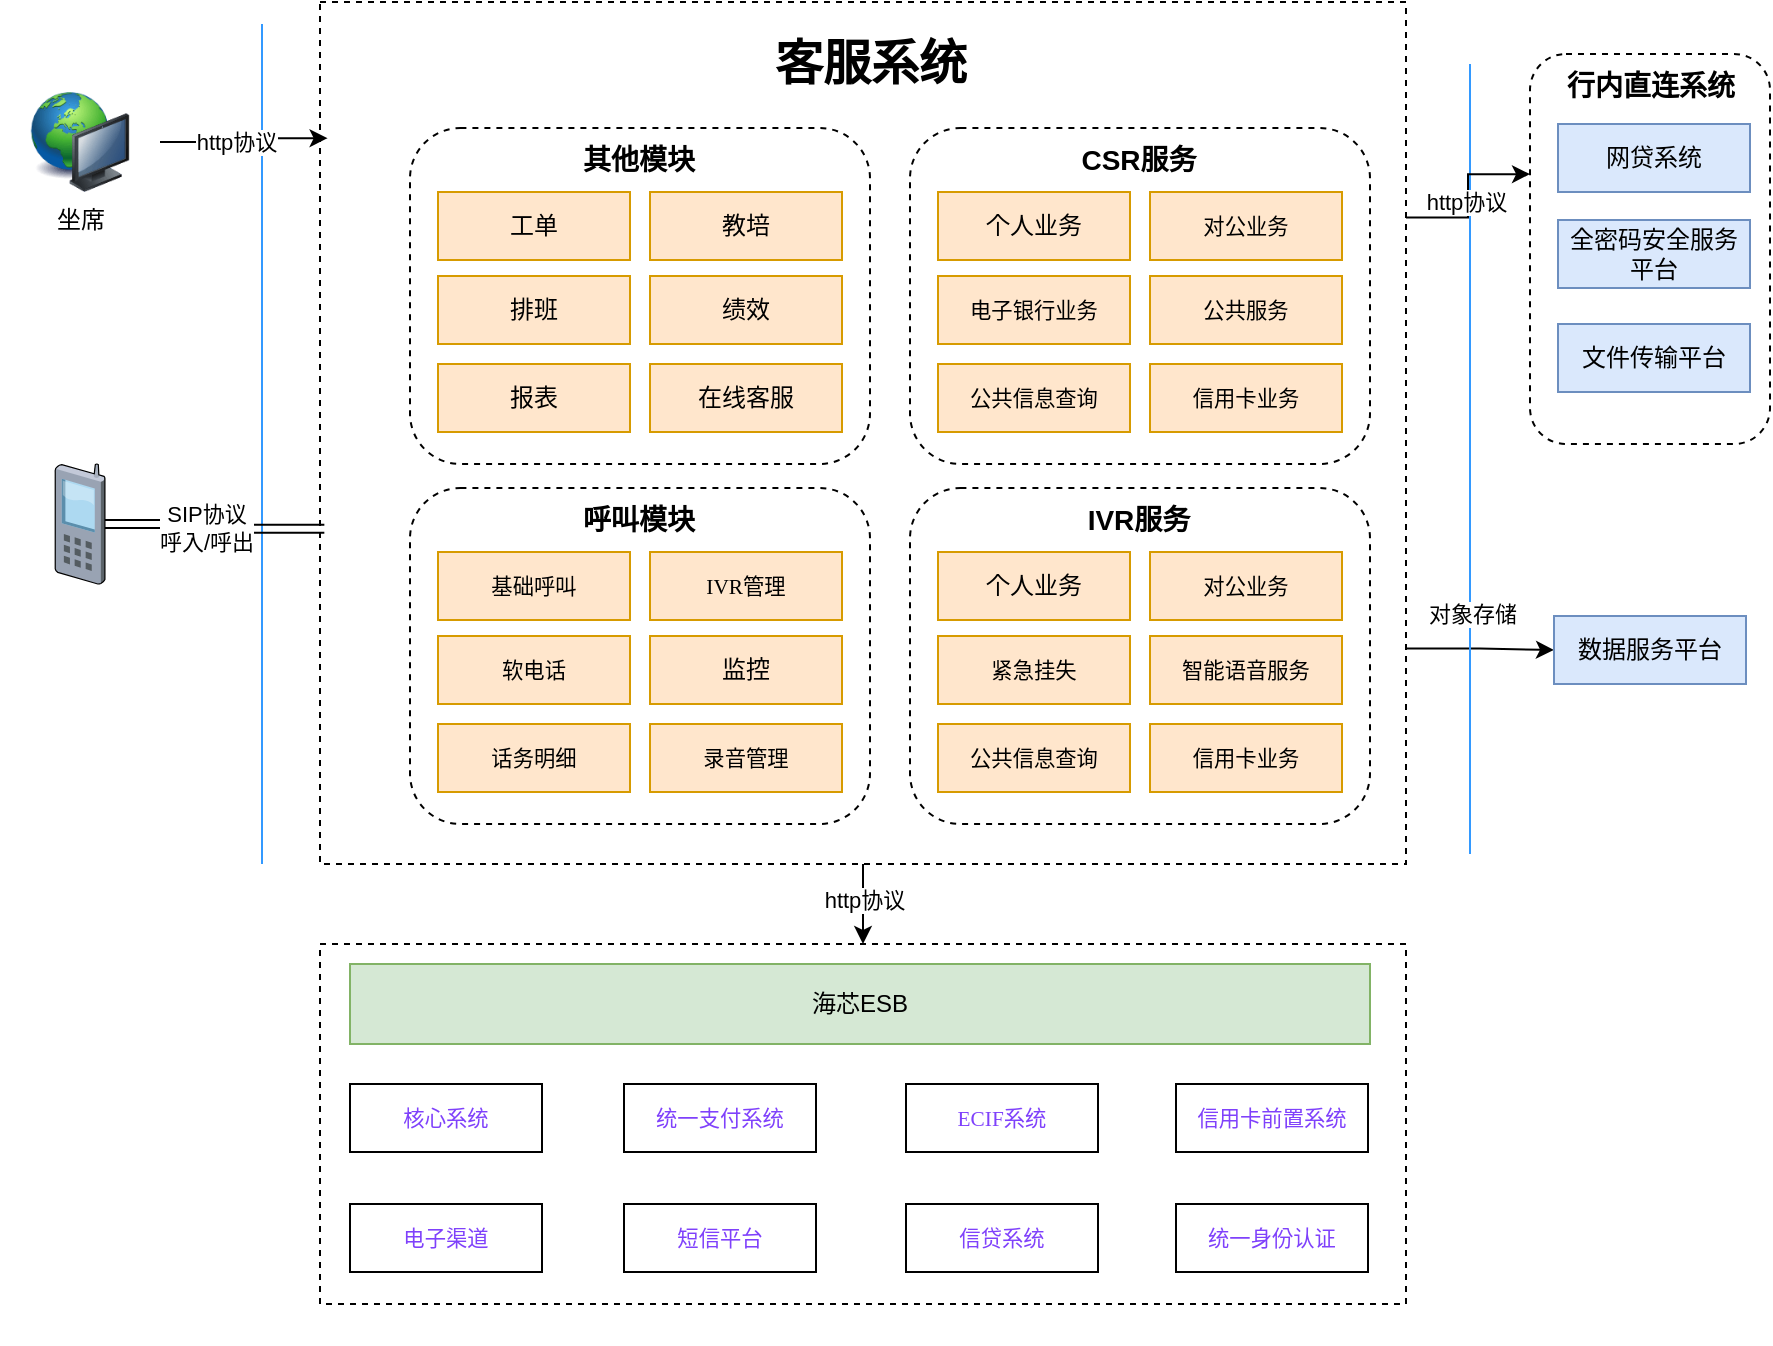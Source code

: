 <mxfile version="25.0.3">
  <diagram name="第 1 页" id="z1AS-CnwqjCaLJEhdLgM">
    <mxGraphModel dx="996" dy="503" grid="1" gridSize="10" guides="1" tooltips="1" connect="1" arrows="1" fold="1" page="1" pageScale="1" pageWidth="827" pageHeight="1169" math="0" shadow="0">
      <root>
        <mxCell id="0" />
        <mxCell id="1" parent="0" />
        <mxCell id="5twSuYtWL3Y_KQBoELRt-119" style="edgeStyle=orthogonalEdgeStyle;rounded=0;orthogonalLoop=1;jettySize=auto;html=1;exitX=0.5;exitY=1;exitDx=0;exitDy=0;" parent="1" source="5twSuYtWL3Y_KQBoELRt-1" target="5twSuYtWL3Y_KQBoELRt-108" edge="1">
          <mxGeometry relative="1" as="geometry">
            <mxPoint x="436.235" y="510" as="targetPoint" />
          </mxGeometry>
        </mxCell>
        <mxCell id="5twSuYtWL3Y_KQBoELRt-121" value="http协议" style="edgeLabel;html=1;align=center;verticalAlign=middle;resizable=0;points=[];" parent="5twSuYtWL3Y_KQBoELRt-119" vertex="1" connectable="0">
          <mxGeometry x="-0.185" y="4" relative="1" as="geometry">
            <mxPoint x="-4" y="1" as="offset" />
          </mxGeometry>
        </mxCell>
        <mxCell id="EVX5sfQxtI5rWK1POcGl-6" style="edgeStyle=orthogonalEdgeStyle;rounded=0;orthogonalLoop=1;jettySize=auto;html=1;exitX=1;exitY=0.75;exitDx=0;exitDy=0;" edge="1" parent="1" source="5twSuYtWL3Y_KQBoELRt-1" target="5twSuYtWL3Y_KQBoELRt-48">
          <mxGeometry relative="1" as="geometry">
            <mxPoint x="770" y="352.5" as="targetPoint" />
          </mxGeometry>
        </mxCell>
        <mxCell id="5twSuYtWL3Y_KQBoELRt-1" value="" style="rounded=0;whiteSpace=wrap;html=1;dashed=1;align=center;glass=0;shadow=0;" parent="1" vertex="1">
          <mxGeometry x="165" y="29" width="543" height="431" as="geometry" />
        </mxCell>
        <mxCell id="5twSuYtWL3Y_KQBoELRt-5" value="坐席" style="image;html=1;image=img/lib/clip_art/computers/Network_128x128.png" parent="1" vertex="1">
          <mxGeometry x="5" y="74" width="80" height="50" as="geometry" />
        </mxCell>
        <mxCell id="5twSuYtWL3Y_KQBoELRt-6" value="" style="endArrow=none;html=1;rounded=0;fillColor=#dae8fc;strokeColor=#3399FF;" parent="1" edge="1">
          <mxGeometry width="50" height="50" relative="1" as="geometry">
            <mxPoint x="136" y="460" as="sourcePoint" />
            <mxPoint x="136" y="40" as="targetPoint" />
          </mxGeometry>
        </mxCell>
        <mxCell id="5twSuYtWL3Y_KQBoELRt-9" value="客服系统" style="text;strokeColor=none;fillColor=none;html=1;fontSize=24;fontStyle=1;verticalAlign=middle;align=center;" parent="1" vertex="1">
          <mxGeometry x="330" y="40" width="220" height="40" as="geometry" />
        </mxCell>
        <mxCell id="5twSuYtWL3Y_KQBoELRt-41" value="" style="endArrow=none;html=1;rounded=0;fillColor=#dae8fc;strokeColor=#3399FF;" parent="1" edge="1">
          <mxGeometry width="50" height="50" relative="1" as="geometry">
            <mxPoint x="740" y="455" as="sourcePoint" />
            <mxPoint x="740" y="60" as="targetPoint" />
          </mxGeometry>
        </mxCell>
        <mxCell id="EVX5sfQxtI5rWK1POcGl-7" value="对象存储" style="edgeLabel;html=1;align=center;verticalAlign=middle;resizable=0;points=[];" vertex="1" connectable="0" parent="5twSuYtWL3Y_KQBoELRt-41">
          <mxGeometry x="-0.39" y="-1" relative="1" as="geometry">
            <mxPoint as="offset" />
          </mxGeometry>
        </mxCell>
        <mxCell id="5twSuYtWL3Y_KQBoELRt-59" value="" style="group" parent="1" vertex="1" connectable="0">
          <mxGeometry x="210" y="90" width="230" height="170" as="geometry" />
        </mxCell>
        <mxCell id="5twSuYtWL3Y_KQBoELRt-25" value="" style="rounded=1;whiteSpace=wrap;html=1;dashed=1;" parent="5twSuYtWL3Y_KQBoELRt-59" vertex="1">
          <mxGeometry y="2" width="230" height="168" as="geometry" />
        </mxCell>
        <mxCell id="5twSuYtWL3Y_KQBoELRt-26" value="&lt;font style=&quot;font-size: 14px;&quot;&gt;其他模块&lt;/font&gt;" style="text;strokeColor=none;fillColor=none;html=1;fontSize=24;fontStyle=1;verticalAlign=middle;align=center;" parent="5twSuYtWL3Y_KQBoELRt-59" vertex="1">
          <mxGeometry x="64" width="100" height="30" as="geometry" />
        </mxCell>
        <mxCell id="5twSuYtWL3Y_KQBoELRt-27" value="工单" style="rounded=0;whiteSpace=wrap;html=1;fillColor=#ffe6cc;strokeColor=#d79b00;" parent="5twSuYtWL3Y_KQBoELRt-59" vertex="1">
          <mxGeometry x="14" y="34" width="96" height="34" as="geometry" />
        </mxCell>
        <mxCell id="5twSuYtWL3Y_KQBoELRt-28" value="排班" style="rounded=0;whiteSpace=wrap;html=1;fillColor=#ffe6cc;strokeColor=#d79b00;" parent="5twSuYtWL3Y_KQBoELRt-59" vertex="1">
          <mxGeometry x="14" y="76" width="96" height="34" as="geometry" />
        </mxCell>
        <mxCell id="5twSuYtWL3Y_KQBoELRt-54" value="教培" style="rounded=0;whiteSpace=wrap;html=1;fillColor=#ffe6cc;strokeColor=#d79b00;" parent="5twSuYtWL3Y_KQBoELRt-59" vertex="1">
          <mxGeometry x="120" y="34" width="96" height="34" as="geometry" />
        </mxCell>
        <mxCell id="5twSuYtWL3Y_KQBoELRt-56" value="绩效" style="rounded=0;whiteSpace=wrap;html=1;fillColor=#ffe6cc;strokeColor=#d79b00;" parent="5twSuYtWL3Y_KQBoELRt-59" vertex="1">
          <mxGeometry x="120" y="76" width="96" height="34" as="geometry" />
        </mxCell>
        <mxCell id="5twSuYtWL3Y_KQBoELRt-57" value="报表" style="rounded=0;whiteSpace=wrap;html=1;fillColor=#ffe6cc;strokeColor=#d79b00;" parent="5twSuYtWL3Y_KQBoELRt-59" vertex="1">
          <mxGeometry x="14" y="120" width="96" height="34" as="geometry" />
        </mxCell>
        <mxCell id="5twSuYtWL3Y_KQBoELRt-58" value="在线客服" style="rounded=0;whiteSpace=wrap;html=1;fillColor=#ffe6cc;strokeColor=#d79b00;" parent="5twSuYtWL3Y_KQBoELRt-59" vertex="1">
          <mxGeometry x="120" y="120" width="96" height="34" as="geometry" />
        </mxCell>
        <mxCell id="5twSuYtWL3Y_KQBoELRt-60" value="" style="group;fontColor=default;" parent="1" vertex="1" connectable="0">
          <mxGeometry x="460" y="90" width="230" height="170" as="geometry" />
        </mxCell>
        <mxCell id="5twSuYtWL3Y_KQBoELRt-61" value="" style="rounded=1;whiteSpace=wrap;html=1;dashed=1;" parent="5twSuYtWL3Y_KQBoELRt-60" vertex="1">
          <mxGeometry y="2" width="230" height="168" as="geometry" />
        </mxCell>
        <mxCell id="5twSuYtWL3Y_KQBoELRt-62" value="&lt;font style=&quot;font-size: 14px;&quot;&gt;CSR服务&lt;/font&gt;" style="text;strokeColor=none;fillColor=none;html=1;fontSize=24;fontStyle=1;verticalAlign=middle;align=center;" parent="5twSuYtWL3Y_KQBoELRt-60" vertex="1">
          <mxGeometry x="64" width="100" height="30" as="geometry" />
        </mxCell>
        <mxCell id="5twSuYtWL3Y_KQBoELRt-63" value="个人业务" style="rounded=0;whiteSpace=wrap;html=1;fillColor=#ffe6cc;strokeColor=#d79b00;" parent="5twSuYtWL3Y_KQBoELRt-60" vertex="1">
          <mxGeometry x="14" y="34" width="96" height="34" as="geometry" />
        </mxCell>
        <mxCell id="5twSuYtWL3Y_KQBoELRt-64" value="&lt;span style=&quot;font-family: &amp;quot;Microsoft YaHei&amp;quot;; font-size: 8pt; background-color: transparent;&quot;&gt;电子银行业务&lt;/span&gt;" style="rounded=0;whiteSpace=wrap;html=1;fillColor=#ffe6cc;strokeColor=#d79b00;fontColor=default;" parent="5twSuYtWL3Y_KQBoELRt-60" vertex="1">
          <mxGeometry x="14" y="76" width="96" height="34" as="geometry" />
        </mxCell>
        <mxCell id="5twSuYtWL3Y_KQBoELRt-65" value="&lt;span style=&quot;font-family: &amp;quot;Microsoft YaHei&amp;quot;; font-size: 8pt; background-color: transparent;&quot;&gt;对公业务&lt;/span&gt;" style="rounded=0;whiteSpace=wrap;html=1;fillColor=#ffe6cc;strokeColor=#d79b00;fontColor=default;" parent="5twSuYtWL3Y_KQBoELRt-60" vertex="1">
          <mxGeometry x="120" y="34" width="96" height="34" as="geometry" />
        </mxCell>
        <mxCell id="5twSuYtWL3Y_KQBoELRt-66" value="&lt;span style=&quot;font-family: &amp;quot;Microsoft YaHei&amp;quot;; font-size: 8pt; background-color: transparent;&quot;&gt;公共服务&lt;/span&gt;" style="rounded=0;whiteSpace=wrap;html=1;fillColor=#ffe6cc;strokeColor=#d79b00;fontColor=default;" parent="5twSuYtWL3Y_KQBoELRt-60" vertex="1">
          <mxGeometry x="120" y="76" width="96" height="34" as="geometry" />
        </mxCell>
        <mxCell id="5twSuYtWL3Y_KQBoELRt-67" value="&lt;span style=&quot;font-family: &amp;quot;Microsoft YaHei&amp;quot;; font-size: 8pt; background-color: transparent;&quot;&gt;公共信息查询&lt;/span&gt;" style="rounded=0;whiteSpace=wrap;html=1;fillColor=#ffe6cc;strokeColor=#d79b00;fontColor=default;" parent="5twSuYtWL3Y_KQBoELRt-60" vertex="1">
          <mxGeometry x="14" y="120" width="96" height="34" as="geometry" />
        </mxCell>
        <mxCell id="5twSuYtWL3Y_KQBoELRt-68" value="&lt;span style=&quot;font-family: &amp;quot;Microsoft YaHei&amp;quot;; font-size: 8pt; background-color: transparent;&quot;&gt;信用卡业务&lt;/span&gt;" style="rounded=0;whiteSpace=wrap;html=1;fillColor=#ffe6cc;strokeColor=#d79b00;fontColor=default;" parent="5twSuYtWL3Y_KQBoELRt-60" vertex="1">
          <mxGeometry x="120" y="120" width="96" height="34" as="geometry" />
        </mxCell>
        <mxCell id="5twSuYtWL3Y_KQBoELRt-73" value="" style="group" parent="1" vertex="1" connectable="0">
          <mxGeometry x="210" y="270" width="230" height="170" as="geometry" />
        </mxCell>
        <mxCell id="5twSuYtWL3Y_KQBoELRt-74" value="" style="rounded=1;whiteSpace=wrap;html=1;dashed=1;" parent="5twSuYtWL3Y_KQBoELRt-73" vertex="1">
          <mxGeometry y="2" width="230" height="168" as="geometry" />
        </mxCell>
        <mxCell id="5twSuYtWL3Y_KQBoELRt-75" value="&lt;font style=&quot;font-size: 14px;&quot;&gt;呼叫模块&lt;/font&gt;" style="text;strokeColor=none;fillColor=none;html=1;fontSize=24;fontStyle=1;verticalAlign=middle;align=center;" parent="5twSuYtWL3Y_KQBoELRt-73" vertex="1">
          <mxGeometry x="64" width="100" height="30" as="geometry" />
        </mxCell>
        <mxCell id="5twSuYtWL3Y_KQBoELRt-76" value="&lt;span style=&quot;font-family: &amp;quot;Microsoft YaHei&amp;quot;; font-size: 8pt; background-color: transparent;&quot;&gt;基础呼叫&lt;/span&gt;" style="rounded=0;whiteSpace=wrap;html=1;fillColor=#ffe6cc;strokeColor=#d79b00;fontColor=#000000;" parent="5twSuYtWL3Y_KQBoELRt-73" vertex="1">
          <mxGeometry x="14" y="34" width="96" height="34" as="geometry" />
        </mxCell>
        <mxCell id="5twSuYtWL3Y_KQBoELRt-77" value="&lt;span style=&quot;font-family: &amp;quot;Microsoft YaHei&amp;quot;; font-size: 8pt; background-color: transparent;&quot;&gt;软电话&lt;/span&gt;" style="rounded=0;whiteSpace=wrap;html=1;fillColor=#ffe6cc;strokeColor=#d79b00;fontColor=#000000;" parent="5twSuYtWL3Y_KQBoELRt-73" vertex="1">
          <mxGeometry x="14" y="76" width="96" height="34" as="geometry" />
        </mxCell>
        <mxCell id="5twSuYtWL3Y_KQBoELRt-78" value="&lt;span style=&quot;font-family: &amp;quot;Microsoft YaHei&amp;quot;; font-size: 8pt; background-color: transparent;&quot;&gt;IVR管理&lt;/span&gt;" style="rounded=0;whiteSpace=wrap;html=1;fillColor=#ffe6cc;strokeColor=#d79b00;fontColor=#000000;" parent="5twSuYtWL3Y_KQBoELRt-73" vertex="1">
          <mxGeometry x="120" y="34" width="96" height="34" as="geometry" />
        </mxCell>
        <mxCell id="5twSuYtWL3Y_KQBoELRt-79" value="监控" style="rounded=0;whiteSpace=wrap;html=1;fillColor=#ffe6cc;strokeColor=#d79b00;" parent="5twSuYtWL3Y_KQBoELRt-73" vertex="1">
          <mxGeometry x="120" y="76" width="96" height="34" as="geometry" />
        </mxCell>
        <mxCell id="5twSuYtWL3Y_KQBoELRt-80" value="&lt;span style=&quot;font-family: &amp;quot;Microsoft YaHei&amp;quot;; font-size: 8pt; background-color: transparent;&quot;&gt;话务明细&lt;/span&gt;" style="rounded=0;whiteSpace=wrap;html=1;fillColor=#ffe6cc;strokeColor=#d79b00;fontColor=#000000;" parent="5twSuYtWL3Y_KQBoELRt-73" vertex="1">
          <mxGeometry x="14" y="120" width="96" height="34" as="geometry" />
        </mxCell>
        <mxCell id="5twSuYtWL3Y_KQBoELRt-81" value="&lt;span style=&quot;font-family: &amp;quot;Microsoft YaHei&amp;quot;; font-size: 8pt; background-color: transparent;&quot;&gt;录音管理&lt;/span&gt;" style="rounded=0;whiteSpace=wrap;html=1;fillColor=#ffe6cc;strokeColor=#d79b00;fontColor=#000000;" parent="5twSuYtWL3Y_KQBoELRt-73" vertex="1">
          <mxGeometry x="120" y="120" width="96" height="34" as="geometry" />
        </mxCell>
        <mxCell id="5twSuYtWL3Y_KQBoELRt-82" value="" style="group;fontColor=default;" parent="1" vertex="1" connectable="0">
          <mxGeometry x="460" y="270" width="230" height="170" as="geometry" />
        </mxCell>
        <mxCell id="5twSuYtWL3Y_KQBoELRt-83" value="" style="rounded=1;whiteSpace=wrap;html=1;dashed=1;" parent="5twSuYtWL3Y_KQBoELRt-82" vertex="1">
          <mxGeometry y="2" width="230" height="168" as="geometry" />
        </mxCell>
        <mxCell id="5twSuYtWL3Y_KQBoELRt-84" value="&lt;font style=&quot;font-size: 14px;&quot;&gt;IVR服务&lt;/font&gt;" style="text;strokeColor=none;fillColor=none;html=1;fontSize=24;fontStyle=1;verticalAlign=middle;align=center;" parent="5twSuYtWL3Y_KQBoELRt-82" vertex="1">
          <mxGeometry x="64" width="100" height="30" as="geometry" />
        </mxCell>
        <mxCell id="5twSuYtWL3Y_KQBoELRt-85" value="个人业务" style="rounded=0;whiteSpace=wrap;html=1;fillColor=#ffe6cc;strokeColor=#d79b00;" parent="5twSuYtWL3Y_KQBoELRt-82" vertex="1">
          <mxGeometry x="14" y="34" width="96" height="34" as="geometry" />
        </mxCell>
        <mxCell id="5twSuYtWL3Y_KQBoELRt-86" value="&lt;span style=&quot;font-family: &amp;quot;Microsoft YaHei&amp;quot;; font-size: 8pt; background-color: transparent;&quot;&gt;紧急挂失&lt;/span&gt;" style="rounded=0;whiteSpace=wrap;html=1;fillColor=#ffe6cc;strokeColor=#d79b00;fontColor=default;" parent="5twSuYtWL3Y_KQBoELRt-82" vertex="1">
          <mxGeometry x="14" y="76" width="96" height="34" as="geometry" />
        </mxCell>
        <mxCell id="5twSuYtWL3Y_KQBoELRt-87" value="&lt;span style=&quot;font-family: &amp;quot;Microsoft YaHei&amp;quot;; font-size: 8pt; background-color: transparent;&quot;&gt;对公业务&lt;/span&gt;" style="rounded=0;whiteSpace=wrap;html=1;fillColor=#ffe6cc;strokeColor=#d79b00;fontColor=default;" parent="5twSuYtWL3Y_KQBoELRt-82" vertex="1">
          <mxGeometry x="120" y="34" width="96" height="34" as="geometry" />
        </mxCell>
        <mxCell id="5twSuYtWL3Y_KQBoELRt-88" value="&lt;span style=&quot;font-family: &amp;quot;Microsoft YaHei&amp;quot;; font-size: 8pt; background-color: transparent;&quot;&gt;智能语音服务&lt;/span&gt;" style="rounded=0;whiteSpace=wrap;html=1;fillColor=#ffe6cc;strokeColor=#d79b00;fontColor=default;" parent="5twSuYtWL3Y_KQBoELRt-82" vertex="1">
          <mxGeometry x="120" y="76" width="96" height="34" as="geometry" />
        </mxCell>
        <mxCell id="5twSuYtWL3Y_KQBoELRt-89" value="&lt;span style=&quot;font-family: &amp;quot;Microsoft YaHei&amp;quot;; font-size: 8pt; background-color: transparent;&quot;&gt;公共信息查询&lt;/span&gt;" style="rounded=0;whiteSpace=wrap;html=1;fillColor=#ffe6cc;strokeColor=#d79b00;fontColor=default;" parent="5twSuYtWL3Y_KQBoELRt-82" vertex="1">
          <mxGeometry x="14" y="120" width="96" height="34" as="geometry" />
        </mxCell>
        <mxCell id="5twSuYtWL3Y_KQBoELRt-90" value="&lt;span style=&quot;font-family: &amp;quot;Microsoft YaHei&amp;quot;; font-size: 8pt; background-color: transparent;&quot;&gt;信用卡业务&lt;/span&gt;" style="rounded=0;whiteSpace=wrap;html=1;fillColor=#ffe6cc;strokeColor=#d79b00;fontColor=default;" parent="5twSuYtWL3Y_KQBoELRt-82" vertex="1">
          <mxGeometry x="120" y="120" width="96" height="34" as="geometry" />
        </mxCell>
        <mxCell id="5twSuYtWL3Y_KQBoELRt-91" style="edgeStyle=orthogonalEdgeStyle;rounded=0;orthogonalLoop=1;jettySize=auto;html=1;exitX=1;exitY=0.5;exitDx=0;exitDy=0;entryX=0.007;entryY=0.158;entryDx=0;entryDy=0;entryPerimeter=0;" parent="1" source="5twSuYtWL3Y_KQBoELRt-5" target="5twSuYtWL3Y_KQBoELRt-1" edge="1">
          <mxGeometry relative="1" as="geometry">
            <mxPoint x="141.887" y="115.019" as="targetPoint" />
          </mxGeometry>
        </mxCell>
        <mxCell id="5twSuYtWL3Y_KQBoELRt-92" value="http协议" style="edgeLabel;html=1;align=center;verticalAlign=middle;resizable=0;points=[];" parent="5twSuYtWL3Y_KQBoELRt-91" vertex="1" connectable="0">
          <mxGeometry x="-0.059" y="2" relative="1" as="geometry">
            <mxPoint as="offset" />
          </mxGeometry>
        </mxCell>
        <mxCell id="5twSuYtWL3Y_KQBoELRt-93" style="edgeStyle=orthogonalEdgeStyle;rounded=0;orthogonalLoop=1;jettySize=auto;html=1;exitX=1;exitY=0.25;exitDx=0;exitDy=0;entryX=0;entryY=0.308;entryDx=0;entryDy=0;entryPerimeter=0;" parent="1" source="5twSuYtWL3Y_KQBoELRt-1" target="5twSuYtWL3Y_KQBoELRt-46" edge="1">
          <mxGeometry relative="1" as="geometry" />
        </mxCell>
        <mxCell id="5twSuYtWL3Y_KQBoELRt-94" value="http协议" style="edgeLabel;html=1;align=center;verticalAlign=middle;resizable=0;points=[];" parent="5twSuYtWL3Y_KQBoELRt-93" vertex="1" connectable="0">
          <mxGeometry x="-0.074" y="2" relative="1" as="geometry">
            <mxPoint x="1" as="offset" />
          </mxGeometry>
        </mxCell>
        <mxCell id="5twSuYtWL3Y_KQBoELRt-97" value="" style="edgeStyle=orthogonalEdgeStyle;rounded=0;orthogonalLoop=1;jettySize=auto;html=1;entryX=0.004;entryY=0.611;entryDx=0;entryDy=0;entryPerimeter=0;shape=link;" parent="1" source="5twSuYtWL3Y_KQBoELRt-96" target="5twSuYtWL3Y_KQBoELRt-1" edge="1">
          <mxGeometry relative="1" as="geometry" />
        </mxCell>
        <mxCell id="5twSuYtWL3Y_KQBoELRt-102" value="SIP协议&lt;div&gt;呼入/呼出&lt;/div&gt;" style="edgeLabel;html=1;align=center;verticalAlign=middle;resizable=0;points=[];" parent="5twSuYtWL3Y_KQBoELRt-97" vertex="1" connectable="0">
          <mxGeometry x="-0.005" y="-1" relative="1" as="geometry">
            <mxPoint x="-3" as="offset" />
          </mxGeometry>
        </mxCell>
        <mxCell id="5twSuYtWL3Y_KQBoELRt-96" value="" style="verticalLabelPosition=bottom;sketch=0;aspect=fixed;html=1;verticalAlign=top;strokeColor=none;align=center;outlineConnect=0;shape=mxgraph.citrix.cell_phone;" parent="1" vertex="1">
          <mxGeometry x="32.5" y="260" width="25" height="60" as="geometry" />
        </mxCell>
        <mxCell id="5twSuYtWL3Y_KQBoELRt-118" value="" style="group" parent="1" vertex="1" connectable="0">
          <mxGeometry x="165" y="500" width="543" height="200" as="geometry" />
        </mxCell>
        <mxCell id="5twSuYtWL3Y_KQBoELRt-108" value="" style="rounded=0;whiteSpace=wrap;html=1;dashed=1;align=center;glass=0;shadow=0;" parent="5twSuYtWL3Y_KQBoELRt-118" vertex="1">
          <mxGeometry width="543" height="180" as="geometry" />
        </mxCell>
        <mxCell id="5twSuYtWL3Y_KQBoELRt-109" value="海芯ESB" style="rounded=0;whiteSpace=wrap;html=1;fillColor=#d5e8d4;strokeColor=#82b366;" parent="5twSuYtWL3Y_KQBoELRt-118" vertex="1">
          <mxGeometry x="15" y="10" width="510" height="40" as="geometry" />
        </mxCell>
        <mxCell id="5twSuYtWL3Y_KQBoELRt-110" value="&lt;span style=&quot;font-family:&#39;Microsoft YaHei&#39;; font-size:8pt; color:#7f41fb; background-color:transparent;&quot;&gt;核心系统&lt;/span&gt;" style="rounded=0;whiteSpace=wrap;html=1;" parent="5twSuYtWL3Y_KQBoELRt-118" vertex="1">
          <mxGeometry x="15" y="70" width="96" height="34" as="geometry" />
        </mxCell>
        <mxCell id="5twSuYtWL3Y_KQBoELRt-111" value="&lt;span style=&quot;font-family:&#39;Microsoft YaHei&#39;; font-size:8pt; color:#7f41fb; background-color:transparent;&quot;&gt;统一支付系统&lt;/span&gt;" style="rounded=0;whiteSpace=wrap;html=1;" parent="5twSuYtWL3Y_KQBoELRt-118" vertex="1">
          <mxGeometry x="152" y="70" width="96" height="34" as="geometry" />
        </mxCell>
        <mxCell id="5twSuYtWL3Y_KQBoELRt-112" value="&lt;span style=&quot;font-family:&#39;Microsoft YaHei&#39;; font-size:8pt; color:#7f41fb; background-color:transparent;&quot;&gt;ECIF系统&lt;/span&gt;" style="rounded=0;whiteSpace=wrap;html=1;" parent="5twSuYtWL3Y_KQBoELRt-118" vertex="1">
          <mxGeometry x="293" y="70" width="96" height="34" as="geometry" />
        </mxCell>
        <mxCell id="5twSuYtWL3Y_KQBoELRt-113" value="&lt;span style=&quot;font-family:&#39;Microsoft YaHei&#39;; font-size:8pt; color:#7f41fb; background-color:transparent;&quot;&gt;信用卡前置系统&lt;/span&gt;" style="rounded=0;whiteSpace=wrap;html=1;" parent="5twSuYtWL3Y_KQBoELRt-118" vertex="1">
          <mxGeometry x="428" y="70" width="96" height="34" as="geometry" />
        </mxCell>
        <mxCell id="5twSuYtWL3Y_KQBoELRt-114" value="&lt;span style=&quot;font-family:&#39;Microsoft YaHei&#39;; font-size:8pt; color:#7f41fb; background-color:transparent;&quot;&gt;电子渠道&lt;/span&gt;" style="rounded=0;whiteSpace=wrap;html=1;" parent="5twSuYtWL3Y_KQBoELRt-118" vertex="1">
          <mxGeometry x="15" y="130" width="96" height="34" as="geometry" />
        </mxCell>
        <mxCell id="5twSuYtWL3Y_KQBoELRt-115" value="&lt;span style=&quot;font-family:&#39;Microsoft YaHei&#39;; font-size:8pt; color:#7f41fb; background-color:transparent;&quot;&gt;短信平台&lt;/span&gt;" style="rounded=0;whiteSpace=wrap;html=1;" parent="5twSuYtWL3Y_KQBoELRt-118" vertex="1">
          <mxGeometry x="152" y="130" width="96" height="34" as="geometry" />
        </mxCell>
        <mxCell id="5twSuYtWL3Y_KQBoELRt-116" value="&lt;span style=&quot;font-family:&#39;Microsoft YaHei&#39;; font-size:8pt; color:#7f41fb; background-color:transparent;&quot;&gt;信贷系统&lt;/span&gt;" style="rounded=0;whiteSpace=wrap;html=1;" parent="5twSuYtWL3Y_KQBoELRt-118" vertex="1">
          <mxGeometry x="293" y="130" width="96" height="34" as="geometry" />
        </mxCell>
        <mxCell id="5twSuYtWL3Y_KQBoELRt-117" value="&lt;span style=&quot;font-family:&#39;Microsoft YaHei&#39;; font-size:8pt; color:#7f41fb; background-color:transparent;&quot;&gt;统一身份认证&lt;/span&gt;" style="rounded=0;whiteSpace=wrap;html=1;" parent="5twSuYtWL3Y_KQBoELRt-118" vertex="1">
          <mxGeometry x="428" y="130" width="96" height="34" as="geometry" />
        </mxCell>
        <mxCell id="5twSuYtWL3Y_KQBoELRt-46" value="" style="rounded=1;whiteSpace=wrap;html=1;dashed=1;" parent="1" vertex="1">
          <mxGeometry x="770" y="55" width="120" height="195" as="geometry" />
        </mxCell>
        <mxCell id="5twSuYtWL3Y_KQBoELRt-47" value="&lt;font style=&quot;font-size: 14px;&quot;&gt;行内直连系统&lt;/font&gt;" style="text;strokeColor=none;fillColor=none;html=1;fontSize=24;fontStyle=1;verticalAlign=middle;align=center;" parent="1" vertex="1">
          <mxGeometry x="780" y="53" width="100" height="30" as="geometry" />
        </mxCell>
        <mxCell id="5twSuYtWL3Y_KQBoELRt-48" value="数据服务平台" style="rounded=0;whiteSpace=wrap;html=1;fillColor=#dae8fc;strokeColor=#6c8ebf;" parent="1" vertex="1">
          <mxGeometry x="782" y="336" width="96" height="34" as="geometry" />
        </mxCell>
        <mxCell id="5twSuYtWL3Y_KQBoELRt-49" value="网贷系统" style="rounded=0;whiteSpace=wrap;html=1;fillColor=#dae8fc;strokeColor=#6c8ebf;" parent="1" vertex="1">
          <mxGeometry x="784" y="90" width="96" height="34" as="geometry" />
        </mxCell>
        <mxCell id="5twSuYtWL3Y_KQBoELRt-52" value="文件传输平台" style="rounded=0;whiteSpace=wrap;html=1;fillColor=#dae8fc;strokeColor=#6c8ebf;" parent="1" vertex="1">
          <mxGeometry x="784" y="190" width="96" height="34" as="geometry" />
        </mxCell>
        <mxCell id="5twSuYtWL3Y_KQBoELRt-53" value="全密码安全服务平台" style="rounded=0;whiteSpace=wrap;html=1;fillColor=#dae8fc;strokeColor=#6c8ebf;" parent="1" vertex="1">
          <mxGeometry x="784" y="138" width="96" height="34" as="geometry" />
        </mxCell>
      </root>
    </mxGraphModel>
  </diagram>
</mxfile>
